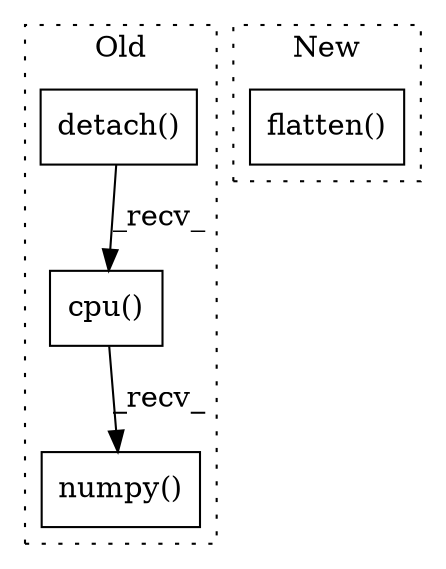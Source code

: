 digraph G {
subgraph cluster0 {
1 [label="detach()" a="75" s="4837" l="19" shape="box"];
3 [label="cpu()" a="75" s="4837" l="25" shape="box"];
4 [label="numpy()" a="75" s="4837" l="33" shape="box"];
label = "Old";
style="dotted";
}
subgraph cluster1 {
2 [label="flatten()" a="75" s="5409" l="56" shape="box"];
label = "New";
style="dotted";
}
1 -> 3 [label="_recv_"];
3 -> 4 [label="_recv_"];
}